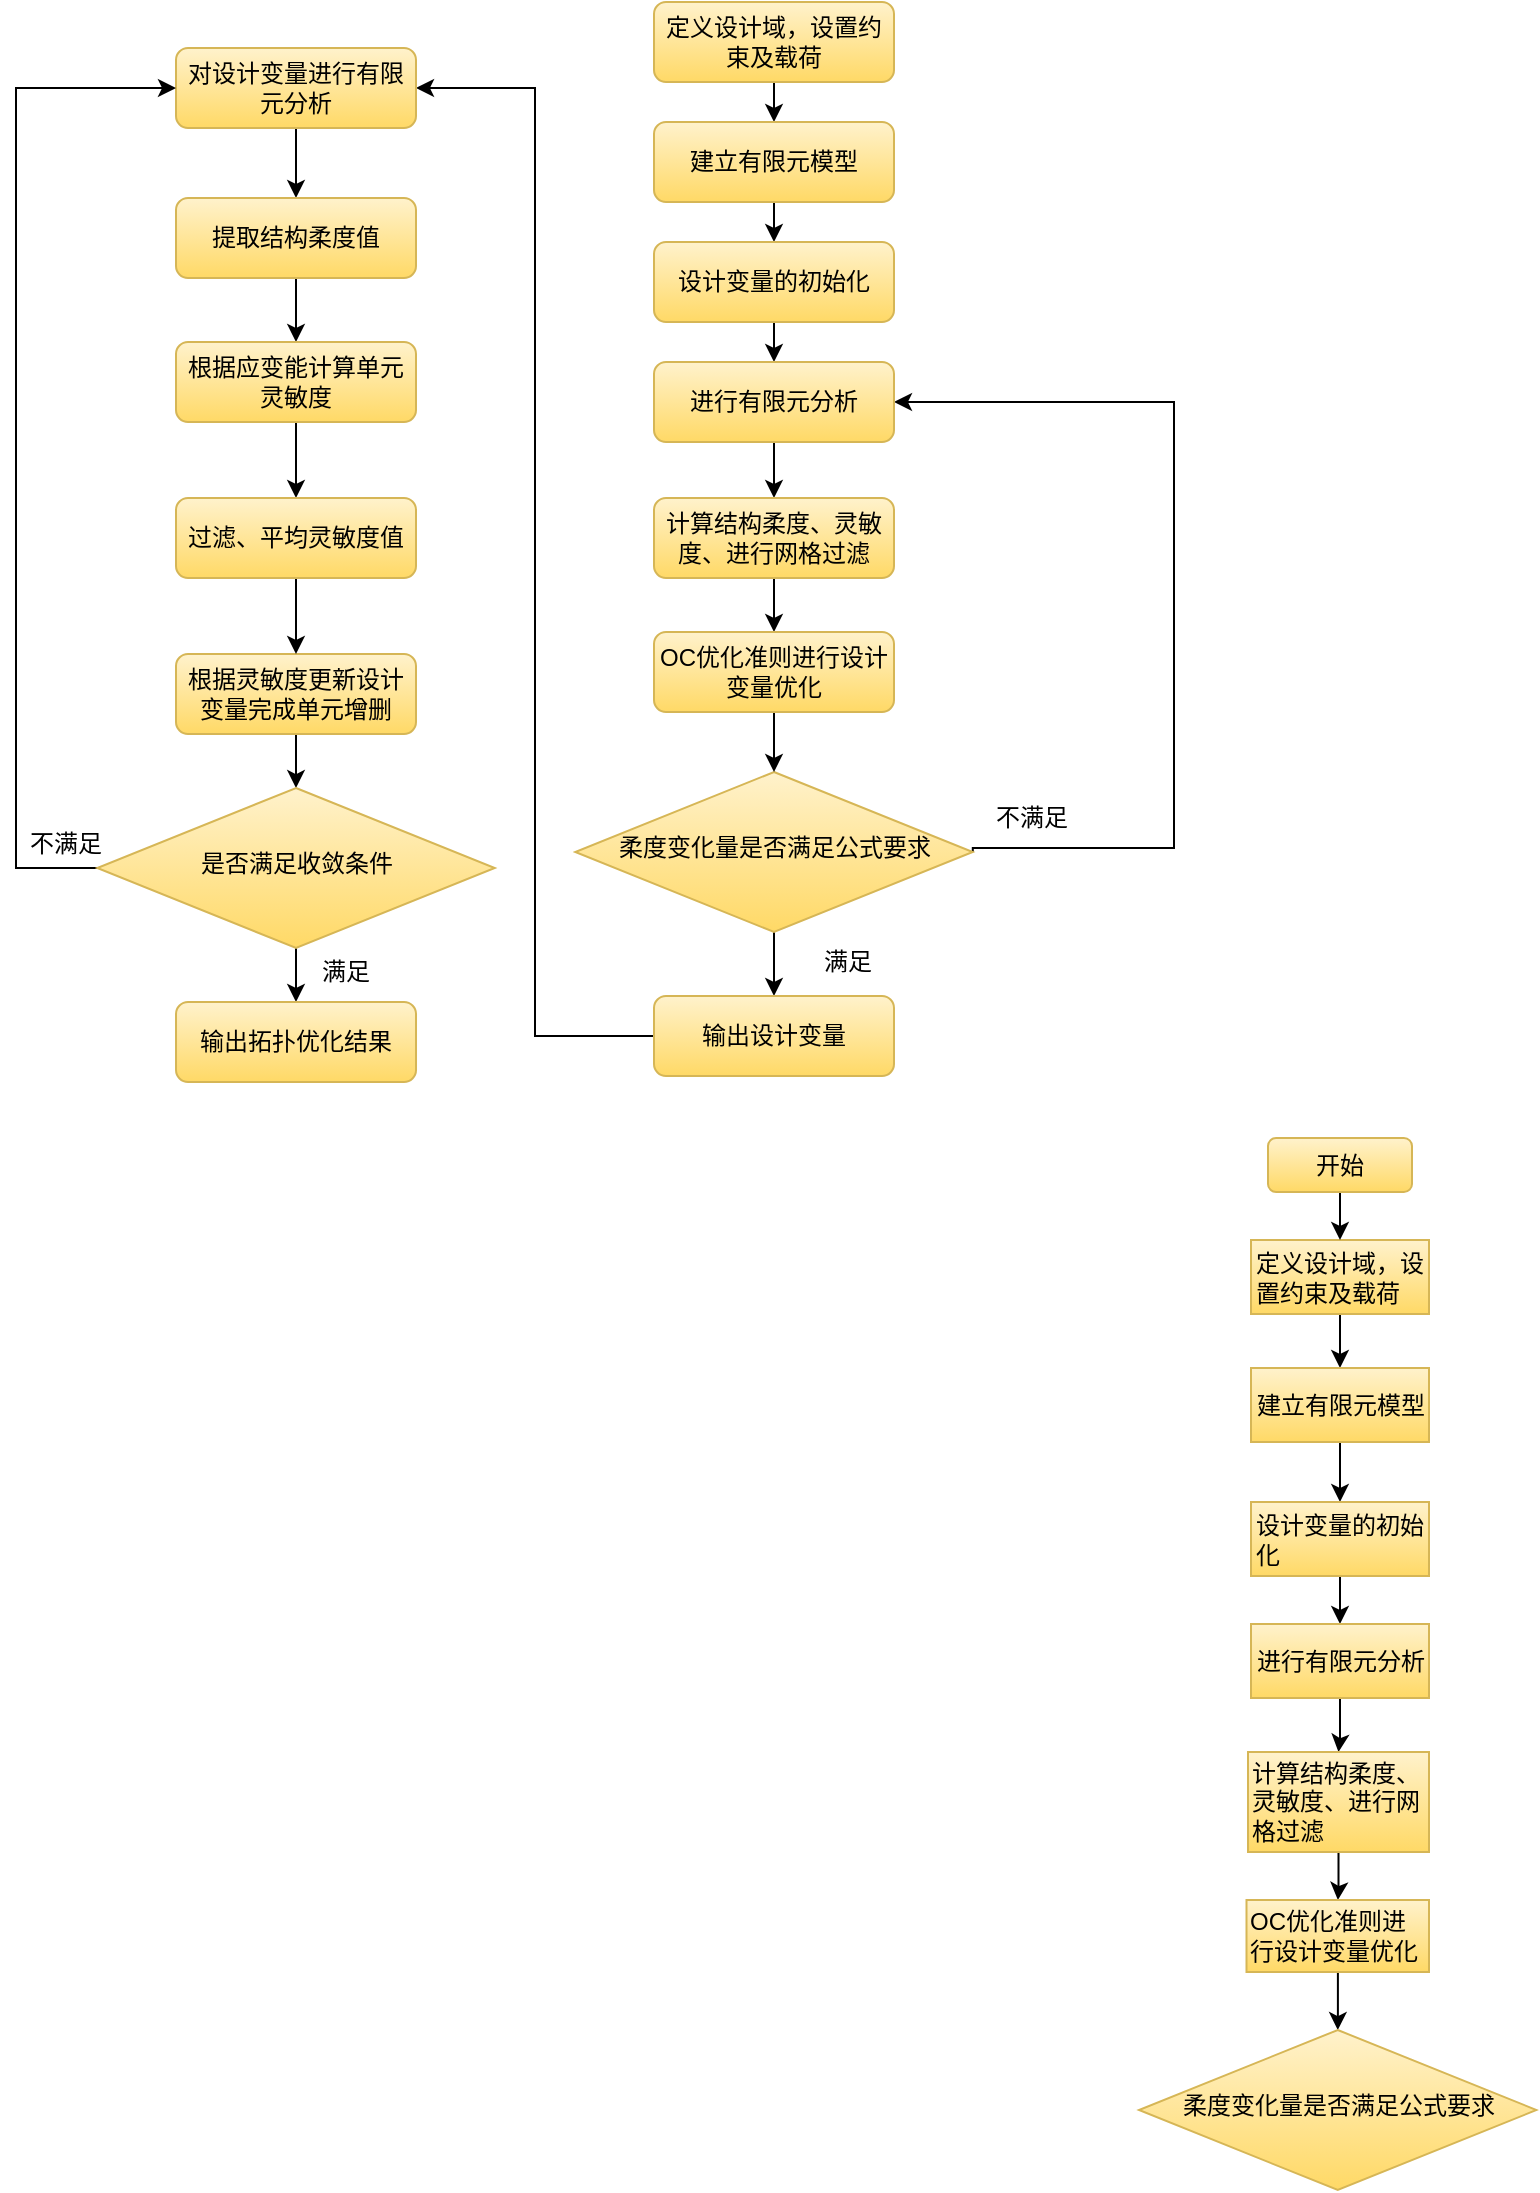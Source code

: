 <mxfile version="21.1.7" type="github" pages="2">
  <diagram id="C5RBs43oDa-KdzZeNtuy" name="Page-1">
    <mxGraphModel dx="1509" dy="796" grid="0" gridSize="10" guides="1" tooltips="1" connect="1" arrows="1" fold="1" page="1" pageScale="1" pageWidth="827" pageHeight="1169" math="0" shadow="0">
      <root>
        <mxCell id="WIyWlLk6GJQsqaUBKTNV-0" />
        <mxCell id="WIyWlLk6GJQsqaUBKTNV-1" parent="WIyWlLk6GJQsqaUBKTNV-0" />
        <mxCell id="vmh0bnFjDrF1hgYEoPJp-18" style="edgeStyle=orthogonalEdgeStyle;rounded=0;orthogonalLoop=1;jettySize=auto;html=1;exitX=0.5;exitY=1;exitDx=0;exitDy=0;entryX=0.5;entryY=0;entryDx=0;entryDy=0;" parent="WIyWlLk6GJQsqaUBKTNV-1" source="vmh0bnFjDrF1hgYEoPJp-19" target="vmh0bnFjDrF1hgYEoPJp-25" edge="1">
          <mxGeometry relative="1" as="geometry" />
        </mxCell>
        <mxCell id="vmh0bnFjDrF1hgYEoPJp-19" value="定义设计域，设置约束及载荷" style="rounded=1;whiteSpace=wrap;html=1;fontSize=12;glass=0;strokeWidth=1;shadow=0;fillColor=#fff2cc;strokeColor=#d6b656;gradientColor=#ffd966;" parent="WIyWlLk6GJQsqaUBKTNV-1" vertex="1">
          <mxGeometry x="352" y="28" width="120" height="40" as="geometry" />
        </mxCell>
        <mxCell id="vmh0bnFjDrF1hgYEoPJp-20" style="edgeStyle=orthogonalEdgeStyle;rounded=0;orthogonalLoop=1;jettySize=auto;html=1;entryX=1;entryY=0.5;entryDx=0;entryDy=0;exitX=1;exitY=0.5;exitDx=0;exitDy=0;" parent="WIyWlLk6GJQsqaUBKTNV-1" source="vmh0bnFjDrF1hgYEoPJp-22" target="vmh0bnFjDrF1hgYEoPJp-29" edge="1">
          <mxGeometry relative="1" as="geometry">
            <Array as="points">
              <mxPoint x="612" y="451" />
              <mxPoint x="612" y="228" />
            </Array>
          </mxGeometry>
        </mxCell>
        <mxCell id="vmh0bnFjDrF1hgYEoPJp-21" style="edgeStyle=orthogonalEdgeStyle;rounded=0;orthogonalLoop=1;jettySize=auto;html=1;exitX=0.5;exitY=1;exitDx=0;exitDy=0;entryX=0.5;entryY=0;entryDx=0;entryDy=0;" parent="WIyWlLk6GJQsqaUBKTNV-1" source="vmh0bnFjDrF1hgYEoPJp-22" target="vmh0bnFjDrF1hgYEoPJp-23" edge="1">
          <mxGeometry relative="1" as="geometry" />
        </mxCell>
        <mxCell id="vmh0bnFjDrF1hgYEoPJp-22" value="柔度变化量是否满足公式要求" style="rhombus;whiteSpace=wrap;html=1;shadow=0;fontFamily=Helvetica;fontSize=12;align=center;strokeWidth=1;spacing=6;spacingTop=-4;fillColor=#fff2cc;gradientColor=#ffd966;strokeColor=#d6b656;" parent="WIyWlLk6GJQsqaUBKTNV-1" vertex="1">
          <mxGeometry x="312.63" y="413" width="198.75" height="80" as="geometry" />
        </mxCell>
        <mxCell id="vmh0bnFjDrF1hgYEoPJp-39" style="edgeStyle=orthogonalEdgeStyle;rounded=0;orthogonalLoop=1;jettySize=auto;html=1;entryX=1;entryY=0.5;entryDx=0;entryDy=0;" parent="WIyWlLk6GJQsqaUBKTNV-1" source="vmh0bnFjDrF1hgYEoPJp-23" target="vmh0bnFjDrF1hgYEoPJp-38" edge="1">
          <mxGeometry relative="1" as="geometry" />
        </mxCell>
        <mxCell id="vmh0bnFjDrF1hgYEoPJp-23" value="输出设计变量" style="rounded=1;whiteSpace=wrap;html=1;fontSize=12;glass=0;strokeWidth=1;shadow=0;fillColor=#fff2cc;gradientColor=#ffd966;strokeColor=#d6b656;" parent="WIyWlLk6GJQsqaUBKTNV-1" vertex="1">
          <mxGeometry x="352" y="525" width="120" height="40" as="geometry" />
        </mxCell>
        <mxCell id="vmh0bnFjDrF1hgYEoPJp-24" style="edgeStyle=orthogonalEdgeStyle;rounded=0;orthogonalLoop=1;jettySize=auto;html=1;exitX=0.5;exitY=1;exitDx=0;exitDy=0;entryX=0.5;entryY=0;entryDx=0;entryDy=0;" parent="WIyWlLk6GJQsqaUBKTNV-1" source="vmh0bnFjDrF1hgYEoPJp-25" target="vmh0bnFjDrF1hgYEoPJp-27" edge="1">
          <mxGeometry relative="1" as="geometry" />
        </mxCell>
        <mxCell id="vmh0bnFjDrF1hgYEoPJp-25" value="建立有限元模型" style="rounded=1;whiteSpace=wrap;html=1;fontSize=12;glass=0;strokeWidth=1;shadow=0;fillColor=#fff2cc;gradientColor=#ffd966;strokeColor=#d6b656;" parent="WIyWlLk6GJQsqaUBKTNV-1" vertex="1">
          <mxGeometry x="352" y="88" width="120" height="40" as="geometry" />
        </mxCell>
        <mxCell id="vmh0bnFjDrF1hgYEoPJp-26" style="edgeStyle=orthogonalEdgeStyle;rounded=0;orthogonalLoop=1;jettySize=auto;html=1;exitX=0.5;exitY=1;exitDx=0;exitDy=0;entryX=0.5;entryY=0;entryDx=0;entryDy=0;" parent="WIyWlLk6GJQsqaUBKTNV-1" source="vmh0bnFjDrF1hgYEoPJp-27" target="vmh0bnFjDrF1hgYEoPJp-29" edge="1">
          <mxGeometry relative="1" as="geometry" />
        </mxCell>
        <mxCell id="vmh0bnFjDrF1hgYEoPJp-27" value="设计变量的初始化" style="rounded=1;whiteSpace=wrap;html=1;fontSize=12;glass=0;strokeWidth=1;shadow=0;fillColor=#fff2cc;gradientColor=#ffd966;strokeColor=#d6b656;" parent="WIyWlLk6GJQsqaUBKTNV-1" vertex="1">
          <mxGeometry x="352" y="148" width="120" height="40" as="geometry" />
        </mxCell>
        <mxCell id="vmh0bnFjDrF1hgYEoPJp-28" style="edgeStyle=orthogonalEdgeStyle;rounded=0;orthogonalLoop=1;jettySize=auto;html=1;exitX=0.5;exitY=1;exitDx=0;exitDy=0;" parent="WIyWlLk6GJQsqaUBKTNV-1" source="vmh0bnFjDrF1hgYEoPJp-29" target="vmh0bnFjDrF1hgYEoPJp-31" edge="1">
          <mxGeometry relative="1" as="geometry" />
        </mxCell>
        <mxCell id="vmh0bnFjDrF1hgYEoPJp-29" value="进行有限元分析" style="rounded=1;whiteSpace=wrap;html=1;fontSize=12;glass=0;strokeWidth=1;shadow=0;fillColor=#fff2cc;gradientColor=#ffd966;strokeColor=#d6b656;" parent="WIyWlLk6GJQsqaUBKTNV-1" vertex="1">
          <mxGeometry x="352" y="208" width="120" height="40" as="geometry" />
        </mxCell>
        <mxCell id="vmh0bnFjDrF1hgYEoPJp-30" style="edgeStyle=orthogonalEdgeStyle;rounded=0;orthogonalLoop=1;jettySize=auto;html=1;exitX=0.5;exitY=1;exitDx=0;exitDy=0;" parent="WIyWlLk6GJQsqaUBKTNV-1" source="vmh0bnFjDrF1hgYEoPJp-31" edge="1">
          <mxGeometry relative="1" as="geometry">
            <mxPoint x="412" y="343" as="targetPoint" />
          </mxGeometry>
        </mxCell>
        <mxCell id="vmh0bnFjDrF1hgYEoPJp-31" value="计算结构柔度、灵敏度、进行网格过滤" style="rounded=1;whiteSpace=wrap;html=1;fontSize=12;glass=0;strokeWidth=1;shadow=0;fillColor=#fff2cc;gradientColor=#ffd966;strokeColor=#d6b656;" parent="WIyWlLk6GJQsqaUBKTNV-1" vertex="1">
          <mxGeometry x="352" y="276" width="120" height="40" as="geometry" />
        </mxCell>
        <mxCell id="vmh0bnFjDrF1hgYEoPJp-32" style="edgeStyle=orthogonalEdgeStyle;rounded=0;orthogonalLoop=1;jettySize=auto;html=1;exitX=0.5;exitY=1;exitDx=0;exitDy=0;entryX=0.5;entryY=0;entryDx=0;entryDy=0;" parent="WIyWlLk6GJQsqaUBKTNV-1" source="vmh0bnFjDrF1hgYEoPJp-33" target="vmh0bnFjDrF1hgYEoPJp-22" edge="1">
          <mxGeometry relative="1" as="geometry" />
        </mxCell>
        <mxCell id="vmh0bnFjDrF1hgYEoPJp-33" value="OC优化准则进行设计变量优化" style="rounded=1;whiteSpace=wrap;html=1;fontSize=12;glass=0;strokeWidth=1;shadow=0;fillColor=#fff2cc;gradientColor=#ffd966;strokeColor=#d6b656;" parent="WIyWlLk6GJQsqaUBKTNV-1" vertex="1">
          <mxGeometry x="352" y="343" width="120" height="40" as="geometry" />
        </mxCell>
        <mxCell id="vmh0bnFjDrF1hgYEoPJp-34" value="不满足" style="text;strokeColor=none;align=center;fillColor=none;html=1;verticalAlign=middle;whiteSpace=wrap;rounded=0;" parent="WIyWlLk6GJQsqaUBKTNV-1" vertex="1">
          <mxGeometry x="511" y="421" width="60" height="30" as="geometry" />
        </mxCell>
        <mxCell id="vmh0bnFjDrF1hgYEoPJp-35" value="满足" style="text;strokeColor=none;align=center;fillColor=none;html=1;verticalAlign=middle;whiteSpace=wrap;rounded=0;" parent="WIyWlLk6GJQsqaUBKTNV-1" vertex="1">
          <mxGeometry x="419" y="493" width="60" height="30" as="geometry" />
        </mxCell>
        <mxCell id="vmh0bnFjDrF1hgYEoPJp-42" style="edgeStyle=orthogonalEdgeStyle;rounded=0;orthogonalLoop=1;jettySize=auto;html=1;exitX=0.5;exitY=1;exitDx=0;exitDy=0;entryX=0.5;entryY=0;entryDx=0;entryDy=0;" parent="WIyWlLk6GJQsqaUBKTNV-1" source="vmh0bnFjDrF1hgYEoPJp-38" target="vmh0bnFjDrF1hgYEoPJp-41" edge="1">
          <mxGeometry relative="1" as="geometry" />
        </mxCell>
        <mxCell id="vmh0bnFjDrF1hgYEoPJp-38" value="对设计变量进行有限元分析" style="rounded=1;whiteSpace=wrap;html=1;fontSize=12;glass=0;strokeWidth=1;shadow=0;fillColor=#fff2cc;gradientColor=#ffd966;strokeColor=#d6b656;" parent="WIyWlLk6GJQsqaUBKTNV-1" vertex="1">
          <mxGeometry x="113" y="51" width="120" height="40" as="geometry" />
        </mxCell>
        <mxCell id="vmh0bnFjDrF1hgYEoPJp-47" value="" style="edgeStyle=orthogonalEdgeStyle;rounded=0;orthogonalLoop=1;jettySize=auto;html=1;" parent="WIyWlLk6GJQsqaUBKTNV-1" source="vmh0bnFjDrF1hgYEoPJp-41" target="vmh0bnFjDrF1hgYEoPJp-46" edge="1">
          <mxGeometry relative="1" as="geometry" />
        </mxCell>
        <mxCell id="vmh0bnFjDrF1hgYEoPJp-41" value="提取结构柔度值" style="rounded=1;whiteSpace=wrap;html=1;fontSize=12;glass=0;strokeWidth=1;shadow=0;fillColor=#fff2cc;gradientColor=#ffd966;strokeColor=#d6b656;" parent="WIyWlLk6GJQsqaUBKTNV-1" vertex="1">
          <mxGeometry x="113" y="126" width="120" height="40" as="geometry" />
        </mxCell>
        <mxCell id="vmh0bnFjDrF1hgYEoPJp-53" value="" style="edgeStyle=orthogonalEdgeStyle;rounded=0;orthogonalLoop=1;jettySize=auto;html=1;" parent="WIyWlLk6GJQsqaUBKTNV-1" source="vmh0bnFjDrF1hgYEoPJp-43" target="vmh0bnFjDrF1hgYEoPJp-52" edge="1">
          <mxGeometry relative="1" as="geometry" />
        </mxCell>
        <mxCell id="vmh0bnFjDrF1hgYEoPJp-43" value="根据灵敏度更新设计变量完成单元增删" style="rounded=1;whiteSpace=wrap;html=1;fontSize=12;glass=0;strokeWidth=1;shadow=0;fillColor=#fff2cc;gradientColor=#ffd966;strokeColor=#d6b656;" parent="WIyWlLk6GJQsqaUBKTNV-1" vertex="1">
          <mxGeometry x="113" y="354" width="120" height="40" as="geometry" />
        </mxCell>
        <mxCell id="vmh0bnFjDrF1hgYEoPJp-50" value="" style="edgeStyle=orthogonalEdgeStyle;rounded=0;orthogonalLoop=1;jettySize=auto;html=1;" parent="WIyWlLk6GJQsqaUBKTNV-1" source="vmh0bnFjDrF1hgYEoPJp-46" target="vmh0bnFjDrF1hgYEoPJp-48" edge="1">
          <mxGeometry relative="1" as="geometry" />
        </mxCell>
        <mxCell id="vmh0bnFjDrF1hgYEoPJp-46" value="根据应变能计算单元灵敏度" style="rounded=1;whiteSpace=wrap;html=1;fontSize=12;glass=0;strokeWidth=1;shadow=0;fillColor=#fff2cc;gradientColor=#ffd966;strokeColor=#d6b656;" parent="WIyWlLk6GJQsqaUBKTNV-1" vertex="1">
          <mxGeometry x="113" y="198" width="120" height="40" as="geometry" />
        </mxCell>
        <mxCell id="vmh0bnFjDrF1hgYEoPJp-51" value="" style="edgeStyle=orthogonalEdgeStyle;rounded=0;orthogonalLoop=1;jettySize=auto;html=1;" parent="WIyWlLk6GJQsqaUBKTNV-1" source="vmh0bnFjDrF1hgYEoPJp-48" target="vmh0bnFjDrF1hgYEoPJp-43" edge="1">
          <mxGeometry relative="1" as="geometry" />
        </mxCell>
        <mxCell id="vmh0bnFjDrF1hgYEoPJp-48" value="过滤、平均灵敏度值" style="rounded=1;whiteSpace=wrap;html=1;fontSize=12;glass=0;strokeWidth=1;shadow=0;fillColor=#fff2cc;gradientColor=#ffd966;strokeColor=#d6b656;" parent="WIyWlLk6GJQsqaUBKTNV-1" vertex="1">
          <mxGeometry x="113" y="276" width="120" height="40" as="geometry" />
        </mxCell>
        <mxCell id="vmh0bnFjDrF1hgYEoPJp-54" style="edgeStyle=orthogonalEdgeStyle;rounded=0;orthogonalLoop=1;jettySize=auto;html=1;entryX=0;entryY=0.5;entryDx=0;entryDy=0;" parent="WIyWlLk6GJQsqaUBKTNV-1" source="vmh0bnFjDrF1hgYEoPJp-52" target="vmh0bnFjDrF1hgYEoPJp-38" edge="1">
          <mxGeometry relative="1" as="geometry">
            <Array as="points">
              <mxPoint x="33" y="461" />
              <mxPoint x="33" y="71" />
            </Array>
          </mxGeometry>
        </mxCell>
        <mxCell id="vmh0bnFjDrF1hgYEoPJp-57" value="" style="edgeStyle=orthogonalEdgeStyle;rounded=0;orthogonalLoop=1;jettySize=auto;html=1;" parent="WIyWlLk6GJQsqaUBKTNV-1" source="vmh0bnFjDrF1hgYEoPJp-52" target="vmh0bnFjDrF1hgYEoPJp-56" edge="1">
          <mxGeometry relative="1" as="geometry" />
        </mxCell>
        <mxCell id="vmh0bnFjDrF1hgYEoPJp-52" value="是否满足收敛条件" style="rhombus;whiteSpace=wrap;html=1;shadow=0;fontFamily=Helvetica;fontSize=12;align=center;strokeWidth=1;spacing=6;spacingTop=-4;fillColor=#fff2cc;gradientColor=#ffd966;strokeColor=#d6b656;" parent="WIyWlLk6GJQsqaUBKTNV-1" vertex="1">
          <mxGeometry x="73.63" y="421" width="198.75" height="80" as="geometry" />
        </mxCell>
        <mxCell id="vmh0bnFjDrF1hgYEoPJp-55" value="不满足" style="text;strokeColor=none;align=center;fillColor=none;html=1;verticalAlign=middle;whiteSpace=wrap;rounded=0;" parent="WIyWlLk6GJQsqaUBKTNV-1" vertex="1">
          <mxGeometry x="28" y="434" width="60" height="30" as="geometry" />
        </mxCell>
        <mxCell id="vmh0bnFjDrF1hgYEoPJp-56" value="输出拓扑优化结果" style="rounded=1;whiteSpace=wrap;html=1;fontSize=12;glass=0;strokeWidth=1;shadow=0;fillColor=#fff2cc;gradientColor=#ffd966;strokeColor=#d6b656;" parent="WIyWlLk6GJQsqaUBKTNV-1" vertex="1">
          <mxGeometry x="113.01" y="528" width="120" height="40" as="geometry" />
        </mxCell>
        <mxCell id="vmh0bnFjDrF1hgYEoPJp-58" value="满足" style="text;strokeColor=none;align=center;fillColor=none;html=1;verticalAlign=middle;whiteSpace=wrap;rounded=0;" parent="WIyWlLk6GJQsqaUBKTNV-1" vertex="1">
          <mxGeometry x="168" y="498" width="60" height="30" as="geometry" />
        </mxCell>
        <mxCell id="j5l6B9hrlVE8XBGGhiyx-3" value="" style="edgeStyle=orthogonalEdgeStyle;rounded=0;orthogonalLoop=1;jettySize=auto;html=1;" edge="1" parent="WIyWlLk6GJQsqaUBKTNV-1" source="QZ7dPZw25LmrrLpRT-9b-0" target="j5l6B9hrlVE8XBGGhiyx-1">
          <mxGeometry relative="1" as="geometry" />
        </mxCell>
        <mxCell id="QZ7dPZw25LmrrLpRT-9b-0" value="定义设计域，设置约束及载荷" style="rounded=0;whiteSpace=wrap;html=1;gradientColor=#FFD966;fillColor=#FFF2CC;strokeColor=#D6B656;align=left;" vertex="1" parent="WIyWlLk6GJQsqaUBKTNV-1">
          <mxGeometry x="650.5" y="647" width="89" height="37" as="geometry" />
        </mxCell>
        <mxCell id="j5l6B9hrlVE8XBGGhiyx-2" value="" style="edgeStyle=orthogonalEdgeStyle;rounded=0;orthogonalLoop=1;jettySize=auto;html=1;" edge="1" parent="WIyWlLk6GJQsqaUBKTNV-1" source="j5l6B9hrlVE8XBGGhiyx-0" target="QZ7dPZw25LmrrLpRT-9b-0">
          <mxGeometry relative="1" as="geometry" />
        </mxCell>
        <mxCell id="j5l6B9hrlVE8XBGGhiyx-0" value="开始" style="rounded=1;whiteSpace=wrap;html=1;fontSize=12;glass=0;strokeWidth=1;shadow=0;fillColor=#fff2cc;strokeColor=#d6b656;gradientColor=#ffd966;" vertex="1" parent="WIyWlLk6GJQsqaUBKTNV-1">
          <mxGeometry x="659" y="596" width="72" height="27" as="geometry" />
        </mxCell>
        <mxCell id="j5l6B9hrlVE8XBGGhiyx-5" value="" style="edgeStyle=orthogonalEdgeStyle;rounded=0;orthogonalLoop=1;jettySize=auto;html=1;" edge="1" parent="WIyWlLk6GJQsqaUBKTNV-1" source="j5l6B9hrlVE8XBGGhiyx-1" target="j5l6B9hrlVE8XBGGhiyx-4">
          <mxGeometry relative="1" as="geometry" />
        </mxCell>
        <mxCell id="j5l6B9hrlVE8XBGGhiyx-1" value="建立有限元模型" style="rounded=0;whiteSpace=wrap;html=1;gradientColor=#FFD966;fillColor=#FFF2CC;strokeColor=#D6B656;" vertex="1" parent="WIyWlLk6GJQsqaUBKTNV-1">
          <mxGeometry x="650.5" y="711" width="89" height="37" as="geometry" />
        </mxCell>
        <mxCell id="j5l6B9hrlVE8XBGGhiyx-8" value="" style="edgeStyle=orthogonalEdgeStyle;rounded=0;orthogonalLoop=1;jettySize=auto;html=1;" edge="1" parent="WIyWlLk6GJQsqaUBKTNV-1" source="j5l6B9hrlVE8XBGGhiyx-4" target="j5l6B9hrlVE8XBGGhiyx-7">
          <mxGeometry relative="1" as="geometry" />
        </mxCell>
        <mxCell id="j5l6B9hrlVE8XBGGhiyx-4" value="设计变量的初始化" style="rounded=0;whiteSpace=wrap;html=1;gradientColor=#FFD966;fillColor=#FFF2CC;strokeColor=#D6B656;align=left;" vertex="1" parent="WIyWlLk6GJQsqaUBKTNV-1">
          <mxGeometry x="650.5" y="778" width="89" height="37" as="geometry" />
        </mxCell>
        <mxCell id="j5l6B9hrlVE8XBGGhiyx-10" value="" style="edgeStyle=orthogonalEdgeStyle;rounded=0;orthogonalLoop=1;jettySize=auto;html=1;" edge="1" parent="WIyWlLk6GJQsqaUBKTNV-1" source="j5l6B9hrlVE8XBGGhiyx-7" target="j5l6B9hrlVE8XBGGhiyx-9">
          <mxGeometry relative="1" as="geometry" />
        </mxCell>
        <mxCell id="j5l6B9hrlVE8XBGGhiyx-7" value="进行有限元分析" style="rounded=0;whiteSpace=wrap;html=1;gradientColor=#FFD966;fillColor=#FFF2CC;strokeColor=#D6B656;" vertex="1" parent="WIyWlLk6GJQsqaUBKTNV-1">
          <mxGeometry x="650.5" y="839" width="89" height="37" as="geometry" />
        </mxCell>
        <mxCell id="j5l6B9hrlVE8XBGGhiyx-12" value="" style="edgeStyle=orthogonalEdgeStyle;rounded=0;orthogonalLoop=1;jettySize=auto;html=1;" edge="1" parent="WIyWlLk6GJQsqaUBKTNV-1" source="j5l6B9hrlVE8XBGGhiyx-9" target="j5l6B9hrlVE8XBGGhiyx-11">
          <mxGeometry relative="1" as="geometry" />
        </mxCell>
        <mxCell id="j5l6B9hrlVE8XBGGhiyx-9" value="计算结构柔度、灵敏度、进行网格过滤" style="rounded=0;whiteSpace=wrap;html=1;gradientColor=#FFD966;fillColor=#FFF2CC;strokeColor=#D6B656;align=left;" vertex="1" parent="WIyWlLk6GJQsqaUBKTNV-1">
          <mxGeometry x="649" y="903" width="90.5" height="50" as="geometry" />
        </mxCell>
        <mxCell id="j5l6B9hrlVE8XBGGhiyx-15" value="" style="edgeStyle=orthogonalEdgeStyle;rounded=0;orthogonalLoop=1;jettySize=auto;html=1;" edge="1" parent="WIyWlLk6GJQsqaUBKTNV-1" source="j5l6B9hrlVE8XBGGhiyx-11" target="j5l6B9hrlVE8XBGGhiyx-14">
          <mxGeometry relative="1" as="geometry" />
        </mxCell>
        <mxCell id="j5l6B9hrlVE8XBGGhiyx-11" value="OC优化准则进行设计变量优化" style="rounded=0;whiteSpace=wrap;html=1;gradientColor=#FFD966;fillColor=#FFF2CC;strokeColor=#D6B656;align=left;" vertex="1" parent="WIyWlLk6GJQsqaUBKTNV-1">
          <mxGeometry x="648.25" y="977" width="91.25" height="36" as="geometry" />
        </mxCell>
        <mxCell id="j5l6B9hrlVE8XBGGhiyx-14" value="柔度变化量是否满足公式要求" style="rhombus;whiteSpace=wrap;html=1;shadow=0;fontFamily=Helvetica;fontSize=12;align=center;strokeWidth=1;spacing=6;spacingTop=-4;fillColor=#fff2cc;gradientColor=#ffd966;strokeColor=#d6b656;" vertex="1" parent="WIyWlLk6GJQsqaUBKTNV-1">
          <mxGeometry x="594.5" y="1042" width="198.75" height="80" as="geometry" />
        </mxCell>
      </root>
    </mxGraphModel>
  </diagram>
  <diagram id="49NRfRL3p3wWFCY82gsV" name="第 2 页">
    <mxGraphModel dx="1434" dy="756" grid="0" gridSize="10" guides="1" tooltips="1" connect="1" arrows="1" fold="1" page="1" pageScale="1" pageWidth="827" pageHeight="1169" math="0" shadow="0">
      <root>
        <mxCell id="0" />
        <mxCell id="1" parent="0" />
        <mxCell id="eiAp-Zk2oFC-iutRrrqX-2" value="" style="edgeStyle=orthogonalEdgeStyle;rounded=0;orthogonalLoop=1;jettySize=auto;html=1;" edge="1" parent="1" source="eiAp-Zk2oFC-iutRrrqX-3" target="eiAp-Zk2oFC-iutRrrqX-7">
          <mxGeometry relative="1" as="geometry" />
        </mxCell>
        <mxCell id="eiAp-Zk2oFC-iutRrrqX-3" value="定义设计域，设置约束及载荷" style="rounded=0;whiteSpace=wrap;html=1;gradientColor=#FFD966;fillColor=#FFF2CC;strokeColor=#D6B656;align=left;" vertex="1" parent="1">
          <mxGeometry x="497" y="384" width="89" height="37" as="geometry" />
        </mxCell>
        <mxCell id="eiAp-Zk2oFC-iutRrrqX-4" value="" style="edgeStyle=orthogonalEdgeStyle;rounded=0;orthogonalLoop=1;jettySize=auto;html=1;" edge="1" parent="1" source="eiAp-Zk2oFC-iutRrrqX-5" target="eiAp-Zk2oFC-iutRrrqX-3">
          <mxGeometry relative="1" as="geometry" />
        </mxCell>
        <mxCell id="eiAp-Zk2oFC-iutRrrqX-5" value="开始" style="rounded=1;whiteSpace=wrap;html=1;fontSize=12;glass=0;strokeWidth=1;shadow=0;fillColor=#fff2cc;strokeColor=#d6b656;gradientColor=#ffd966;" vertex="1" parent="1">
          <mxGeometry x="505.5" y="333" width="72" height="27" as="geometry" />
        </mxCell>
        <mxCell id="eiAp-Zk2oFC-iutRrrqX-6" value="" style="edgeStyle=orthogonalEdgeStyle;rounded=0;orthogonalLoop=1;jettySize=auto;html=1;" edge="1" parent="1" source="eiAp-Zk2oFC-iutRrrqX-7" target="eiAp-Zk2oFC-iutRrrqX-9">
          <mxGeometry relative="1" as="geometry" />
        </mxCell>
        <mxCell id="eiAp-Zk2oFC-iutRrrqX-7" value="建立有限元模型" style="rounded=0;whiteSpace=wrap;html=1;gradientColor=#FFD966;fillColor=#FFF2CC;strokeColor=#D6B656;" vertex="1" parent="1">
          <mxGeometry x="497" y="448" width="89" height="37" as="geometry" />
        </mxCell>
        <mxCell id="eiAp-Zk2oFC-iutRrrqX-8" value="" style="edgeStyle=orthogonalEdgeStyle;rounded=0;orthogonalLoop=1;jettySize=auto;html=1;" edge="1" parent="1" source="eiAp-Zk2oFC-iutRrrqX-9" target="eiAp-Zk2oFC-iutRrrqX-11">
          <mxGeometry relative="1" as="geometry" />
        </mxCell>
        <mxCell id="eiAp-Zk2oFC-iutRrrqX-9" value="设计变量的初始化" style="rounded=0;whiteSpace=wrap;html=1;gradientColor=#FFD966;fillColor=#FFF2CC;strokeColor=#D6B656;align=center;" vertex="1" parent="1">
          <mxGeometry x="497" y="515" width="89" height="37" as="geometry" />
        </mxCell>
        <mxCell id="eiAp-Zk2oFC-iutRrrqX-10" value="" style="edgeStyle=orthogonalEdgeStyle;rounded=0;orthogonalLoop=1;jettySize=auto;html=1;" edge="1" parent="1" source="eiAp-Zk2oFC-iutRrrqX-11" target="eiAp-Zk2oFC-iutRrrqX-13">
          <mxGeometry relative="1" as="geometry" />
        </mxCell>
        <mxCell id="eiAp-Zk2oFC-iutRrrqX-11" value="进行有限元分析" style="rounded=0;whiteSpace=wrap;html=1;gradientColor=#FFD966;fillColor=#FFF2CC;strokeColor=#D6B656;" vertex="1" parent="1">
          <mxGeometry x="497" y="576" width="89" height="37" as="geometry" />
        </mxCell>
        <mxCell id="eiAp-Zk2oFC-iutRrrqX-12" value="" style="edgeStyle=orthogonalEdgeStyle;rounded=0;orthogonalLoop=1;jettySize=auto;html=1;" edge="1" parent="1" source="eiAp-Zk2oFC-iutRrrqX-13" target="eiAp-Zk2oFC-iutRrrqX-15">
          <mxGeometry relative="1" as="geometry" />
        </mxCell>
        <mxCell id="eiAp-Zk2oFC-iutRrrqX-13" value="计算结构柔度、灵敏度、进行网格过滤" style="rounded=0;whiteSpace=wrap;html=1;gradientColor=#FFD966;fillColor=#FFF2CC;strokeColor=#D6B656;align=center;" vertex="1" parent="1">
          <mxGeometry x="495.5" y="640" width="90.5" height="50" as="geometry" />
        </mxCell>
        <mxCell id="eiAp-Zk2oFC-iutRrrqX-14" value="" style="edgeStyle=orthogonalEdgeStyle;rounded=0;orthogonalLoop=1;jettySize=auto;html=1;" edge="1" parent="1" source="eiAp-Zk2oFC-iutRrrqX-15" target="eiAp-Zk2oFC-iutRrrqX-16">
          <mxGeometry relative="1" as="geometry" />
        </mxCell>
        <mxCell id="eiAp-Zk2oFC-iutRrrqX-15" value="OC优化准则进行设计变量优化" style="rounded=0;whiteSpace=wrap;html=1;gradientColor=#FFD966;fillColor=#FFF2CC;strokeColor=#D6B656;align=left;" vertex="1" parent="1">
          <mxGeometry x="494.75" y="714" width="91.25" height="36" as="geometry" />
        </mxCell>
        <mxCell id="zO4m_aIl8gCNfiFctKDO-18" value="" style="edgeStyle=orthogonalEdgeStyle;rounded=0;orthogonalLoop=1;jettySize=auto;html=1;" edge="1" parent="1" source="eiAp-Zk2oFC-iutRrrqX-16" target="zO4m_aIl8gCNfiFctKDO-17">
          <mxGeometry relative="1" as="geometry" />
        </mxCell>
        <mxCell id="zO4m_aIl8gCNfiFctKDO-19" style="edgeStyle=orthogonalEdgeStyle;rounded=0;orthogonalLoop=1;jettySize=auto;html=1;entryX=1;entryY=0.25;entryDx=0;entryDy=0;exitX=1;exitY=0.5;exitDx=0;exitDy=0;" edge="1" parent="1" source="eiAp-Zk2oFC-iutRrrqX-16" target="eiAp-Zk2oFC-iutRrrqX-11">
          <mxGeometry relative="1" as="geometry">
            <Array as="points">
              <mxPoint x="689" y="820" />
              <mxPoint x="689" y="585" />
            </Array>
          </mxGeometry>
        </mxCell>
        <mxCell id="eiAp-Zk2oFC-iutRrrqX-16" value="柔度变化量是否满足公式要求" style="rhombus;whiteSpace=wrap;html=1;shadow=0;fontFamily=Helvetica;fontSize=12;align=center;strokeWidth=1;spacing=6;spacingTop=-4;fillColor=#fff2cc;gradientColor=#ffd966;strokeColor=#d6b656;" vertex="1" parent="1">
          <mxGeometry x="441" y="779" width="198.75" height="80" as="geometry" />
        </mxCell>
        <mxCell id="zO4m_aIl8gCNfiFctKDO-16" value="满足" style="text;strokeColor=none;align=center;fillColor=none;html=1;verticalAlign=middle;whiteSpace=wrap;rounded=0;" vertex="1" parent="1">
          <mxGeometry x="526.38" y="859" width="60" height="30" as="geometry" />
        </mxCell>
        <mxCell id="zO4m_aIl8gCNfiFctKDO-22" style="edgeStyle=orthogonalEdgeStyle;rounded=0;orthogonalLoop=1;jettySize=auto;html=1;entryX=1;entryY=0.5;entryDx=0;entryDy=0;" edge="1" parent="1" source="zO4m_aIl8gCNfiFctKDO-17" target="zO4m_aIl8gCNfiFctKDO-21">
          <mxGeometry relative="1" as="geometry" />
        </mxCell>
        <mxCell id="zO4m_aIl8gCNfiFctKDO-17" value="输出设计变量" style="rounded=0;whiteSpace=wrap;html=1;gradientColor=#FFD966;fillColor=#FFF2CC;strokeColor=#D6B656;align=center;" vertex="1" parent="1">
          <mxGeometry x="495.13" y="894" width="91.25" height="36" as="geometry" />
        </mxCell>
        <mxCell id="zO4m_aIl8gCNfiFctKDO-20" value="不满足" style="text;strokeColor=none;align=center;fillColor=none;html=1;verticalAlign=middle;whiteSpace=wrap;rounded=0;" vertex="1" parent="1">
          <mxGeometry x="634" y="794" width="60" height="30" as="geometry" />
        </mxCell>
        <mxCell id="zO4m_aIl8gCNfiFctKDO-24" value="" style="edgeStyle=orthogonalEdgeStyle;rounded=0;orthogonalLoop=1;jettySize=auto;html=1;" edge="1" parent="1" source="zO4m_aIl8gCNfiFctKDO-21" target="zO4m_aIl8gCNfiFctKDO-23">
          <mxGeometry relative="1" as="geometry" />
        </mxCell>
        <mxCell id="zO4m_aIl8gCNfiFctKDO-21" value="对设计变量进行有限元分析" style="rounded=0;whiteSpace=wrap;html=1;gradientColor=#FFD966;fillColor=#FFF2CC;strokeColor=#D6B656;align=center;" vertex="1" parent="1">
          <mxGeometry x="243.37" y="327" width="91.25" height="36" as="geometry" />
        </mxCell>
        <mxCell id="zO4m_aIl8gCNfiFctKDO-27" value="" style="edgeStyle=orthogonalEdgeStyle;rounded=0;orthogonalLoop=1;jettySize=auto;html=1;" edge="1" parent="1" source="zO4m_aIl8gCNfiFctKDO-23" target="zO4m_aIl8gCNfiFctKDO-26">
          <mxGeometry relative="1" as="geometry" />
        </mxCell>
        <mxCell id="zO4m_aIl8gCNfiFctKDO-23" value="提取结构柔度值" style="rounded=0;whiteSpace=wrap;html=1;gradientColor=#FFD966;fillColor=#FFF2CC;strokeColor=#D6B656;align=left;" vertex="1" parent="1">
          <mxGeometry x="243.37" y="400" width="91.25" height="36" as="geometry" />
        </mxCell>
        <mxCell id="zO4m_aIl8gCNfiFctKDO-29" value="" style="edgeStyle=orthogonalEdgeStyle;rounded=0;orthogonalLoop=1;jettySize=auto;html=1;" edge="1" parent="1" source="zO4m_aIl8gCNfiFctKDO-26" target="zO4m_aIl8gCNfiFctKDO-28">
          <mxGeometry relative="1" as="geometry" />
        </mxCell>
        <mxCell id="zO4m_aIl8gCNfiFctKDO-26" value="根据应变能计算单元灵敏度" style="rounded=0;whiteSpace=wrap;html=1;gradientColor=#FFD966;fillColor=#FFF2CC;strokeColor=#D6B656;align=center;" vertex="1" parent="1">
          <mxGeometry x="243.37" y="479" width="91.25" height="36" as="geometry" />
        </mxCell>
        <mxCell id="zO4m_aIl8gCNfiFctKDO-31" value="" style="edgeStyle=orthogonalEdgeStyle;rounded=0;orthogonalLoop=1;jettySize=auto;html=1;" edge="1" parent="1" source="zO4m_aIl8gCNfiFctKDO-28" target="zO4m_aIl8gCNfiFctKDO-30">
          <mxGeometry relative="1" as="geometry" />
        </mxCell>
        <mxCell id="zO4m_aIl8gCNfiFctKDO-28" value="过滤、平均灵敏度值" style="rounded=0;whiteSpace=wrap;html=1;gradientColor=#FFD966;fillColor=#FFF2CC;strokeColor=#D6B656;align=center;" vertex="1" parent="1">
          <mxGeometry x="243.37" y="558" width="91.25" height="36" as="geometry" />
        </mxCell>
        <mxCell id="zO4m_aIl8gCNfiFctKDO-33" value="" style="edgeStyle=orthogonalEdgeStyle;rounded=0;orthogonalLoop=1;jettySize=auto;html=1;" edge="1" parent="1" source="zO4m_aIl8gCNfiFctKDO-30">
          <mxGeometry relative="1" as="geometry">
            <mxPoint x="289.084" y="730.036" as="targetPoint" />
          </mxGeometry>
        </mxCell>
        <mxCell id="zO4m_aIl8gCNfiFctKDO-30" value="根据灵敏度更新设计变量完成单元增删" style="rounded=0;whiteSpace=wrap;html=1;gradientColor=#FFD966;fillColor=#FFF2CC;strokeColor=#D6B656;align=center;" vertex="1" parent="1">
          <mxGeometry x="238" y="632" width="102" height="49" as="geometry" />
        </mxCell>
        <mxCell id="zO4m_aIl8gCNfiFctKDO-34" style="edgeStyle=orthogonalEdgeStyle;rounded=0;orthogonalLoop=1;jettySize=auto;html=1;entryX=0;entryY=0.5;entryDx=0;entryDy=0;" edge="1" parent="1" source="zO4m_aIl8gCNfiFctKDO-32" target="zO4m_aIl8gCNfiFctKDO-21">
          <mxGeometry relative="1" as="geometry">
            <Array as="points">
              <mxPoint x="150" y="773" />
              <mxPoint x="150" y="345" />
            </Array>
          </mxGeometry>
        </mxCell>
        <mxCell id="zO4m_aIl8gCNfiFctKDO-37" value="" style="edgeStyle=orthogonalEdgeStyle;rounded=0;orthogonalLoop=1;jettySize=auto;html=1;" edge="1" parent="1" target="zO4m_aIl8gCNfiFctKDO-36">
          <mxGeometry relative="1" as="geometry">
            <mxPoint x="289.084" y="809.964" as="sourcePoint" />
          </mxGeometry>
        </mxCell>
        <mxCell id="zO4m_aIl8gCNfiFctKDO-32" value="是否满足收敛条件" style="rhombus;whiteSpace=wrap;html=1;shadow=0;fontFamily=Helvetica;fontSize=12;align=center;strokeWidth=1;spacing=6;spacingTop=-4;fillColor=#fff2cc;gradientColor=#ffd966;strokeColor=#d6b656;" vertex="1" parent="1">
          <mxGeometry x="189.62" y="732" width="198.75" height="80" as="geometry" />
        </mxCell>
        <mxCell id="zO4m_aIl8gCNfiFctKDO-35" value="不满足" style="text;strokeColor=none;align=center;fillColor=none;html=1;verticalAlign=middle;whiteSpace=wrap;rounded=0;" vertex="1" parent="1">
          <mxGeometry x="162" y="726" width="60" height="30" as="geometry" />
        </mxCell>
        <mxCell id="zO4m_aIl8gCNfiFctKDO-39" value="" style="edgeStyle=orthogonalEdgeStyle;rounded=0;orthogonalLoop=1;jettySize=auto;html=1;" edge="1" parent="1" source="zO4m_aIl8gCNfiFctKDO-36" target="zO4m_aIl8gCNfiFctKDO-38">
          <mxGeometry relative="1" as="geometry" />
        </mxCell>
        <mxCell id="zO4m_aIl8gCNfiFctKDO-36" value="输出拓扑优化结果" style="rounded=0;whiteSpace=wrap;html=1;gradientColor=#FFD966;fillColor=#FFF2CC;strokeColor=#D6B656;align=center;" vertex="1" parent="1">
          <mxGeometry x="238" y="840" width="102" height="27" as="geometry" />
        </mxCell>
        <mxCell id="zO4m_aIl8gCNfiFctKDO-38" value="结束" style="rounded=1;whiteSpace=wrap;html=1;fontSize=12;glass=0;strokeWidth=1;shadow=0;fillColor=#fff2cc;strokeColor=#d6b656;gradientColor=#ffd966;" vertex="1" parent="1">
          <mxGeometry x="253" y="893" width="72" height="27" as="geometry" />
        </mxCell>
        <mxCell id="zO4m_aIl8gCNfiFctKDO-41" value="满足" style="text;strokeColor=none;align=center;fillColor=none;html=1;verticalAlign=middle;whiteSpace=wrap;rounded=0;" vertex="1" parent="1">
          <mxGeometry x="280" y="812" width="60" height="30" as="geometry" />
        </mxCell>
      </root>
    </mxGraphModel>
  </diagram>
</mxfile>
